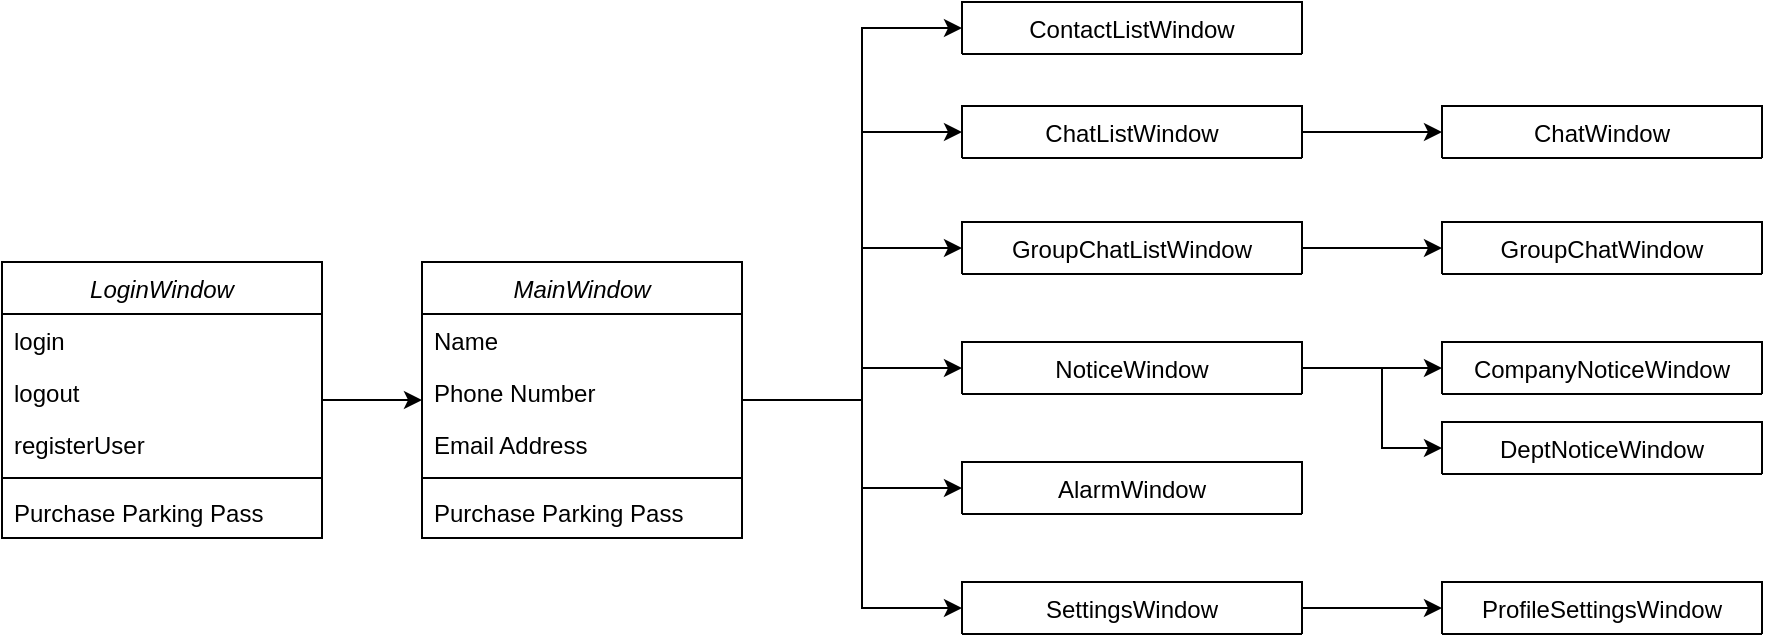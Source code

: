 <mxfile version="24.7.8">
  <diagram id="C5RBs43oDa-KdzZeNtuy" name="Page-1">
    <mxGraphModel dx="272" dy="1504" grid="1" gridSize="10" guides="1" tooltips="1" connect="1" arrows="1" fold="1" page="1" pageScale="1" pageWidth="827" pageHeight="1169" math="0" shadow="0">
      <root>
        <mxCell id="WIyWlLk6GJQsqaUBKTNV-0" />
        <mxCell id="WIyWlLk6GJQsqaUBKTNV-1" parent="WIyWlLk6GJQsqaUBKTNV-0" />
        <mxCell id="nnd8tP7Cd8b0hMXU6dq_-25" style="edgeStyle=orthogonalEdgeStyle;rounded=0;orthogonalLoop=1;jettySize=auto;html=1;" parent="WIyWlLk6GJQsqaUBKTNV-1" source="zkfFHV4jXpPFQw0GAbJ--0" target="zkfFHV4jXpPFQw0GAbJ--17" edge="1">
          <mxGeometry relative="1" as="geometry">
            <Array as="points">
              <mxPoint x="440" y="189" />
              <mxPoint x="440" y="55" />
            </Array>
          </mxGeometry>
        </mxCell>
        <mxCell id="nnd8tP7Cd8b0hMXU6dq_-55" style="edgeStyle=orthogonalEdgeStyle;rounded=0;orthogonalLoop=1;jettySize=auto;html=1;" parent="WIyWlLk6GJQsqaUBKTNV-1" source="zkfFHV4jXpPFQw0GAbJ--0" target="zkfFHV4jXpPFQw0GAbJ--6" edge="1">
          <mxGeometry relative="1" as="geometry">
            <Array as="points">
              <mxPoint x="440" y="189" />
              <mxPoint x="440" y="3" />
            </Array>
          </mxGeometry>
        </mxCell>
        <mxCell id="nnd8tP7Cd8b0hMXU6dq_-56" style="edgeStyle=orthogonalEdgeStyle;rounded=0;orthogonalLoop=1;jettySize=auto;html=1;" parent="WIyWlLk6GJQsqaUBKTNV-1" source="zkfFHV4jXpPFQw0GAbJ--0" target="nnd8tP7Cd8b0hMXU6dq_-37" edge="1">
          <mxGeometry relative="1" as="geometry">
            <Array as="points">
              <mxPoint x="440" y="189" />
              <mxPoint x="440" y="113" />
            </Array>
          </mxGeometry>
        </mxCell>
        <mxCell id="nnd8tP7Cd8b0hMXU6dq_-57" style="edgeStyle=orthogonalEdgeStyle;rounded=0;orthogonalLoop=1;jettySize=auto;html=1;" parent="WIyWlLk6GJQsqaUBKTNV-1" source="zkfFHV4jXpPFQw0GAbJ--0" target="nnd8tP7Cd8b0hMXU6dq_-27" edge="1">
          <mxGeometry relative="1" as="geometry">
            <Array as="points">
              <mxPoint x="440" y="189" />
              <mxPoint x="440" y="173" />
            </Array>
          </mxGeometry>
        </mxCell>
        <mxCell id="nnd8tP7Cd8b0hMXU6dq_-58" style="edgeStyle=orthogonalEdgeStyle;rounded=0;orthogonalLoop=1;jettySize=auto;html=1;" parent="WIyWlLk6GJQsqaUBKTNV-1" source="zkfFHV4jXpPFQw0GAbJ--0" target="nnd8tP7Cd8b0hMXU6dq_-46" edge="1">
          <mxGeometry relative="1" as="geometry">
            <Array as="points">
              <mxPoint x="440" y="189" />
              <mxPoint x="440" y="233" />
            </Array>
          </mxGeometry>
        </mxCell>
        <mxCell id="nnd8tP7Cd8b0hMXU6dq_-59" style="edgeStyle=orthogonalEdgeStyle;rounded=0;orthogonalLoop=1;jettySize=auto;html=1;" parent="WIyWlLk6GJQsqaUBKTNV-1" source="zkfFHV4jXpPFQw0GAbJ--0" target="zkfFHV4jXpPFQw0GAbJ--13" edge="1">
          <mxGeometry relative="1" as="geometry">
            <Array as="points">
              <mxPoint x="440" y="189" />
              <mxPoint x="440" y="293" />
            </Array>
          </mxGeometry>
        </mxCell>
        <mxCell id="zkfFHV4jXpPFQw0GAbJ--0" value="MainWindow" style="swimlane;fontStyle=2;align=center;verticalAlign=top;childLayout=stackLayout;horizontal=1;startSize=26;horizontalStack=0;resizeParent=1;resizeLast=0;collapsible=1;marginBottom=0;rounded=0;shadow=0;strokeWidth=1;" parent="WIyWlLk6GJQsqaUBKTNV-1" vertex="1">
          <mxGeometry x="220" y="120" width="160" height="138" as="geometry">
            <mxRectangle x="230" y="140" width="160" height="26" as="alternateBounds" />
          </mxGeometry>
        </mxCell>
        <mxCell id="zkfFHV4jXpPFQw0GAbJ--1" value="Name" style="text;align=left;verticalAlign=top;spacingLeft=4;spacingRight=4;overflow=hidden;rotatable=0;points=[[0,0.5],[1,0.5]];portConstraint=eastwest;" parent="zkfFHV4jXpPFQw0GAbJ--0" vertex="1">
          <mxGeometry y="26" width="160" height="26" as="geometry" />
        </mxCell>
        <mxCell id="zkfFHV4jXpPFQw0GAbJ--2" value="Phone Number" style="text;align=left;verticalAlign=top;spacingLeft=4;spacingRight=4;overflow=hidden;rotatable=0;points=[[0,0.5],[1,0.5]];portConstraint=eastwest;rounded=0;shadow=0;html=0;" parent="zkfFHV4jXpPFQw0GAbJ--0" vertex="1">
          <mxGeometry y="52" width="160" height="26" as="geometry" />
        </mxCell>
        <mxCell id="zkfFHV4jXpPFQw0GAbJ--3" value="Email Address" style="text;align=left;verticalAlign=top;spacingLeft=4;spacingRight=4;overflow=hidden;rotatable=0;points=[[0,0.5],[1,0.5]];portConstraint=eastwest;rounded=0;shadow=0;html=0;" parent="zkfFHV4jXpPFQw0GAbJ--0" vertex="1">
          <mxGeometry y="78" width="160" height="26" as="geometry" />
        </mxCell>
        <mxCell id="zkfFHV4jXpPFQw0GAbJ--4" value="" style="line;html=1;strokeWidth=1;align=left;verticalAlign=middle;spacingTop=-1;spacingLeft=3;spacingRight=3;rotatable=0;labelPosition=right;points=[];portConstraint=eastwest;" parent="zkfFHV4jXpPFQw0GAbJ--0" vertex="1">
          <mxGeometry y="104" width="160" height="8" as="geometry" />
        </mxCell>
        <mxCell id="zkfFHV4jXpPFQw0GAbJ--5" value="Purchase Parking Pass" style="text;align=left;verticalAlign=top;spacingLeft=4;spacingRight=4;overflow=hidden;rotatable=0;points=[[0,0.5],[1,0.5]];portConstraint=eastwest;" parent="zkfFHV4jXpPFQw0GAbJ--0" vertex="1">
          <mxGeometry y="112" width="160" height="26" as="geometry" />
        </mxCell>
        <mxCell id="zkfFHV4jXpPFQw0GAbJ--6" value="ContactListWindow" style="swimlane;fontStyle=0;align=center;verticalAlign=top;childLayout=stackLayout;horizontal=1;startSize=26;horizontalStack=0;resizeParent=1;resizeLast=0;collapsible=1;marginBottom=0;rounded=0;shadow=0;strokeWidth=1;" parent="WIyWlLk6GJQsqaUBKTNV-1" vertex="1" collapsed="1">
          <mxGeometry x="490" y="-10" width="170" height="26" as="geometry">
            <mxRectangle x="490" y="-130" width="160" height="138" as="alternateBounds" />
          </mxGeometry>
        </mxCell>
        <mxCell id="zkfFHV4jXpPFQw0GAbJ--7" value="Student Number" style="text;align=left;verticalAlign=top;spacingLeft=4;spacingRight=4;overflow=hidden;rotatable=0;points=[[0,0.5],[1,0.5]];portConstraint=eastwest;" parent="zkfFHV4jXpPFQw0GAbJ--6" vertex="1">
          <mxGeometry y="26" width="160" height="26" as="geometry" />
        </mxCell>
        <mxCell id="zkfFHV4jXpPFQw0GAbJ--8" value="Average Mark" style="text;align=left;verticalAlign=top;spacingLeft=4;spacingRight=4;overflow=hidden;rotatable=0;points=[[0,0.5],[1,0.5]];portConstraint=eastwest;rounded=0;shadow=0;html=0;" parent="zkfFHV4jXpPFQw0GAbJ--6" vertex="1">
          <mxGeometry y="52" width="160" height="26" as="geometry" />
        </mxCell>
        <mxCell id="zkfFHV4jXpPFQw0GAbJ--9" value="" style="line;html=1;strokeWidth=1;align=left;verticalAlign=middle;spacingTop=-1;spacingLeft=3;spacingRight=3;rotatable=0;labelPosition=right;points=[];portConstraint=eastwest;" parent="zkfFHV4jXpPFQw0GAbJ--6" vertex="1">
          <mxGeometry y="78" width="160" height="8" as="geometry" />
        </mxCell>
        <mxCell id="zkfFHV4jXpPFQw0GAbJ--10" value="Is Eligible To Enroll" style="text;align=left;verticalAlign=top;spacingLeft=4;spacingRight=4;overflow=hidden;rotatable=0;points=[[0,0.5],[1,0.5]];portConstraint=eastwest;fontStyle=4" parent="zkfFHV4jXpPFQw0GAbJ--6" vertex="1">
          <mxGeometry y="86" width="160" height="26" as="geometry" />
        </mxCell>
        <mxCell id="zkfFHV4jXpPFQw0GAbJ--11" value="Get Seminars Taken" style="text;align=left;verticalAlign=top;spacingLeft=4;spacingRight=4;overflow=hidden;rotatable=0;points=[[0,0.5],[1,0.5]];portConstraint=eastwest;" parent="zkfFHV4jXpPFQw0GAbJ--6" vertex="1">
          <mxGeometry y="112" width="160" height="26" as="geometry" />
        </mxCell>
        <mxCell id="nnd8tP7Cd8b0hMXU6dq_-80" style="edgeStyle=orthogonalEdgeStyle;rounded=0;orthogonalLoop=1;jettySize=auto;html=1;" parent="WIyWlLk6GJQsqaUBKTNV-1" source="zkfFHV4jXpPFQw0GAbJ--13" target="nnd8tP7Cd8b0hMXU6dq_-70" edge="1">
          <mxGeometry relative="1" as="geometry" />
        </mxCell>
        <mxCell id="zkfFHV4jXpPFQw0GAbJ--13" value="SettingsWindow" style="swimlane;fontStyle=0;align=center;verticalAlign=top;childLayout=stackLayout;horizontal=1;startSize=26;horizontalStack=0;resizeParent=1;resizeLast=0;collapsible=1;marginBottom=0;rounded=0;shadow=0;strokeWidth=1;" parent="WIyWlLk6GJQsqaUBKTNV-1" vertex="1" collapsed="1">
          <mxGeometry x="490" y="280" width="170" height="26" as="geometry">
            <mxRectangle x="490" y="94" width="160" height="112" as="alternateBounds" />
          </mxGeometry>
        </mxCell>
        <mxCell id="zkfFHV4jXpPFQw0GAbJ--14" value="Salary" style="text;align=left;verticalAlign=top;spacingLeft=4;spacingRight=4;overflow=hidden;rotatable=0;points=[[0,0.5],[1,0.5]];portConstraint=eastwest;" parent="zkfFHV4jXpPFQw0GAbJ--13" vertex="1">
          <mxGeometry y="26" width="160" height="26" as="geometry" />
        </mxCell>
        <mxCell id="nnd8tP7Cd8b0hMXU6dq_-14" value="Student Number" style="text;align=left;verticalAlign=top;spacingLeft=4;spacingRight=4;overflow=hidden;rotatable=0;points=[[0,0.5],[1,0.5]];portConstraint=eastwest;" parent="zkfFHV4jXpPFQw0GAbJ--13" vertex="1">
          <mxGeometry y="52" width="160" height="26" as="geometry" />
        </mxCell>
        <mxCell id="zkfFHV4jXpPFQw0GAbJ--15" value="" style="line;html=1;strokeWidth=1;align=left;verticalAlign=middle;spacingTop=-1;spacingLeft=3;spacingRight=3;rotatable=0;labelPosition=right;points=[];portConstraint=eastwest;" parent="zkfFHV4jXpPFQw0GAbJ--13" vertex="1">
          <mxGeometry y="78" width="160" height="8" as="geometry" />
        </mxCell>
        <mxCell id="nnd8tP7Cd8b0hMXU6dq_-15" value="Is Eligible To Enroll" style="text;align=left;verticalAlign=top;spacingLeft=4;spacingRight=4;overflow=hidden;rotatable=0;points=[[0,0.5],[1,0.5]];portConstraint=eastwest;fontStyle=4" parent="zkfFHV4jXpPFQw0GAbJ--13" vertex="1">
          <mxGeometry y="86" width="160" height="26" as="geometry" />
        </mxCell>
        <mxCell id="nnd8tP7Cd8b0hMXU6dq_-36" style="edgeStyle=orthogonalEdgeStyle;rounded=0;orthogonalLoop=1;jettySize=auto;html=1;" parent="WIyWlLk6GJQsqaUBKTNV-1" source="zkfFHV4jXpPFQw0GAbJ--17" target="nnd8tP7Cd8b0hMXU6dq_-0" edge="1">
          <mxGeometry relative="1" as="geometry" />
        </mxCell>
        <mxCell id="zkfFHV4jXpPFQw0GAbJ--17" value="ChatListWindow" style="swimlane;fontStyle=0;align=center;verticalAlign=top;childLayout=stackLayout;horizontal=1;startSize=26;horizontalStack=0;resizeParent=1;resizeLast=0;collapsible=1;marginBottom=0;rounded=0;shadow=0;strokeWidth=1;" parent="WIyWlLk6GJQsqaUBKTNV-1" vertex="1" collapsed="1">
          <mxGeometry x="490" y="42" width="170" height="26" as="geometry">
            <mxRectangle x="490" y="42" width="160" height="216" as="alternateBounds" />
          </mxGeometry>
        </mxCell>
        <mxCell id="zkfFHV4jXpPFQw0GAbJ--18" value="Street" style="text;align=left;verticalAlign=top;spacingLeft=4;spacingRight=4;overflow=hidden;rotatable=0;points=[[0,0.5],[1,0.5]];portConstraint=eastwest;" parent="zkfFHV4jXpPFQw0GAbJ--17" vertex="1">
          <mxGeometry y="26" width="160" height="26" as="geometry" />
        </mxCell>
        <mxCell id="zkfFHV4jXpPFQw0GAbJ--19" value="City" style="text;align=left;verticalAlign=top;spacingLeft=4;spacingRight=4;overflow=hidden;rotatable=0;points=[[0,0.5],[1,0.5]];portConstraint=eastwest;rounded=0;shadow=0;html=0;" parent="zkfFHV4jXpPFQw0GAbJ--17" vertex="1">
          <mxGeometry y="52" width="160" height="26" as="geometry" />
        </mxCell>
        <mxCell id="zkfFHV4jXpPFQw0GAbJ--20" value="State" style="text;align=left;verticalAlign=top;spacingLeft=4;spacingRight=4;overflow=hidden;rotatable=0;points=[[0,0.5],[1,0.5]];portConstraint=eastwest;rounded=0;shadow=0;html=0;" parent="zkfFHV4jXpPFQw0GAbJ--17" vertex="1">
          <mxGeometry y="78" width="160" height="26" as="geometry" />
        </mxCell>
        <mxCell id="zkfFHV4jXpPFQw0GAbJ--21" value="Postal Code" style="text;align=left;verticalAlign=top;spacingLeft=4;spacingRight=4;overflow=hidden;rotatable=0;points=[[0,0.5],[1,0.5]];portConstraint=eastwest;rounded=0;shadow=0;html=0;" parent="zkfFHV4jXpPFQw0GAbJ--17" vertex="1">
          <mxGeometry y="104" width="160" height="26" as="geometry" />
        </mxCell>
        <mxCell id="zkfFHV4jXpPFQw0GAbJ--22" value="Country" style="text;align=left;verticalAlign=top;spacingLeft=4;spacingRight=4;overflow=hidden;rotatable=0;points=[[0,0.5],[1,0.5]];portConstraint=eastwest;rounded=0;shadow=0;html=0;" parent="zkfFHV4jXpPFQw0GAbJ--17" vertex="1">
          <mxGeometry y="130" width="160" height="26" as="geometry" />
        </mxCell>
        <mxCell id="zkfFHV4jXpPFQw0GAbJ--23" value="" style="line;html=1;strokeWidth=1;align=left;verticalAlign=middle;spacingTop=-1;spacingLeft=3;spacingRight=3;rotatable=0;labelPosition=right;points=[];portConstraint=eastwest;" parent="zkfFHV4jXpPFQw0GAbJ--17" vertex="1">
          <mxGeometry y="156" width="160" height="8" as="geometry" />
        </mxCell>
        <mxCell id="zkfFHV4jXpPFQw0GAbJ--24" value="Validate" style="text;align=left;verticalAlign=top;spacingLeft=4;spacingRight=4;overflow=hidden;rotatable=0;points=[[0,0.5],[1,0.5]];portConstraint=eastwest;" parent="zkfFHV4jXpPFQw0GAbJ--17" vertex="1">
          <mxGeometry y="164" width="160" height="26" as="geometry" />
        </mxCell>
        <mxCell id="zkfFHV4jXpPFQw0GAbJ--25" value="Output As Label" style="text;align=left;verticalAlign=top;spacingLeft=4;spacingRight=4;overflow=hidden;rotatable=0;points=[[0,0.5],[1,0.5]];portConstraint=eastwest;" parent="zkfFHV4jXpPFQw0GAbJ--17" vertex="1">
          <mxGeometry y="190" width="160" height="26" as="geometry" />
        </mxCell>
        <mxCell id="nnd8tP7Cd8b0hMXU6dq_-0" value="ChatWindow" style="swimlane;fontStyle=0;align=center;verticalAlign=top;childLayout=stackLayout;horizontal=1;startSize=26;horizontalStack=0;resizeParent=1;resizeLast=0;collapsible=1;marginBottom=0;rounded=0;shadow=0;strokeWidth=1;" parent="WIyWlLk6GJQsqaUBKTNV-1" vertex="1" collapsed="1">
          <mxGeometry x="730" y="42" width="160" height="26" as="geometry">
            <mxRectangle x="760" y="120" width="160" height="216" as="alternateBounds" />
          </mxGeometry>
        </mxCell>
        <mxCell id="nnd8tP7Cd8b0hMXU6dq_-1" value="Street" style="text;align=left;verticalAlign=top;spacingLeft=4;spacingRight=4;overflow=hidden;rotatable=0;points=[[0,0.5],[1,0.5]];portConstraint=eastwest;" parent="nnd8tP7Cd8b0hMXU6dq_-0" vertex="1">
          <mxGeometry y="26" width="160" height="26" as="geometry" />
        </mxCell>
        <mxCell id="nnd8tP7Cd8b0hMXU6dq_-2" value="City" style="text;align=left;verticalAlign=top;spacingLeft=4;spacingRight=4;overflow=hidden;rotatable=0;points=[[0,0.5],[1,0.5]];portConstraint=eastwest;rounded=0;shadow=0;html=0;" parent="nnd8tP7Cd8b0hMXU6dq_-0" vertex="1">
          <mxGeometry y="52" width="160" height="26" as="geometry" />
        </mxCell>
        <mxCell id="nnd8tP7Cd8b0hMXU6dq_-3" value="State" style="text;align=left;verticalAlign=top;spacingLeft=4;spacingRight=4;overflow=hidden;rotatable=0;points=[[0,0.5],[1,0.5]];portConstraint=eastwest;rounded=0;shadow=0;html=0;" parent="nnd8tP7Cd8b0hMXU6dq_-0" vertex="1">
          <mxGeometry y="78" width="160" height="26" as="geometry" />
        </mxCell>
        <mxCell id="nnd8tP7Cd8b0hMXU6dq_-4" value="Postal Code" style="text;align=left;verticalAlign=top;spacingLeft=4;spacingRight=4;overflow=hidden;rotatable=0;points=[[0,0.5],[1,0.5]];portConstraint=eastwest;rounded=0;shadow=0;html=0;" parent="nnd8tP7Cd8b0hMXU6dq_-0" vertex="1">
          <mxGeometry y="104" width="160" height="26" as="geometry" />
        </mxCell>
        <mxCell id="nnd8tP7Cd8b0hMXU6dq_-5" value="Country" style="text;align=left;verticalAlign=top;spacingLeft=4;spacingRight=4;overflow=hidden;rotatable=0;points=[[0,0.5],[1,0.5]];portConstraint=eastwest;rounded=0;shadow=0;html=0;" parent="nnd8tP7Cd8b0hMXU6dq_-0" vertex="1">
          <mxGeometry y="130" width="160" height="26" as="geometry" />
        </mxCell>
        <mxCell id="nnd8tP7Cd8b0hMXU6dq_-6" value="" style="line;html=1;strokeWidth=1;align=left;verticalAlign=middle;spacingTop=-1;spacingLeft=3;spacingRight=3;rotatable=0;labelPosition=right;points=[];portConstraint=eastwest;" parent="nnd8tP7Cd8b0hMXU6dq_-0" vertex="1">
          <mxGeometry y="156" width="160" height="8" as="geometry" />
        </mxCell>
        <mxCell id="nnd8tP7Cd8b0hMXU6dq_-7" value="Validate" style="text;align=left;verticalAlign=top;spacingLeft=4;spacingRight=4;overflow=hidden;rotatable=0;points=[[0,0.5],[1,0.5]];portConstraint=eastwest;" parent="nnd8tP7Cd8b0hMXU6dq_-0" vertex="1">
          <mxGeometry y="164" width="160" height="26" as="geometry" />
        </mxCell>
        <mxCell id="nnd8tP7Cd8b0hMXU6dq_-8" value="Output As Label" style="text;align=left;verticalAlign=top;spacingLeft=4;spacingRight=4;overflow=hidden;rotatable=0;points=[[0,0.5],[1,0.5]];portConstraint=eastwest;" parent="nnd8tP7Cd8b0hMXU6dq_-0" vertex="1">
          <mxGeometry y="190" width="160" height="26" as="geometry" />
        </mxCell>
        <mxCell id="nnd8tP7Cd8b0hMXU6dq_-23" style="edgeStyle=orthogonalEdgeStyle;rounded=0;orthogonalLoop=1;jettySize=auto;html=1;" parent="WIyWlLk6GJQsqaUBKTNV-1" source="nnd8tP7Cd8b0hMXU6dq_-17" target="zkfFHV4jXpPFQw0GAbJ--0" edge="1">
          <mxGeometry relative="1" as="geometry" />
        </mxCell>
        <mxCell id="nnd8tP7Cd8b0hMXU6dq_-17" value="LoginWindow" style="swimlane;fontStyle=2;align=center;verticalAlign=top;childLayout=stackLayout;horizontal=1;startSize=26;horizontalStack=0;resizeParent=1;resizeLast=0;collapsible=1;marginBottom=0;rounded=0;shadow=0;strokeWidth=1;" parent="WIyWlLk6GJQsqaUBKTNV-1" vertex="1">
          <mxGeometry x="10" y="120" width="160" height="138" as="geometry">
            <mxRectangle x="230" y="140" width="160" height="26" as="alternateBounds" />
          </mxGeometry>
        </mxCell>
        <mxCell id="nnd8tP7Cd8b0hMXU6dq_-18" value="login" style="text;align=left;verticalAlign=top;spacingLeft=4;spacingRight=4;overflow=hidden;rotatable=0;points=[[0,0.5],[1,0.5]];portConstraint=eastwest;" parent="nnd8tP7Cd8b0hMXU6dq_-17" vertex="1">
          <mxGeometry y="26" width="160" height="26" as="geometry" />
        </mxCell>
        <mxCell id="nnd8tP7Cd8b0hMXU6dq_-19" value="logout&#xa;" style="text;align=left;verticalAlign=top;spacingLeft=4;spacingRight=4;overflow=hidden;rotatable=0;points=[[0,0.5],[1,0.5]];portConstraint=eastwest;rounded=0;shadow=0;html=0;" parent="nnd8tP7Cd8b0hMXU6dq_-17" vertex="1">
          <mxGeometry y="52" width="160" height="26" as="geometry" />
        </mxCell>
        <mxCell id="XOakFBZA1Zr_iurJxbct-6" value="registerUser" style="text;align=left;verticalAlign=top;spacingLeft=4;spacingRight=4;overflow=hidden;rotatable=0;points=[[0,0.5],[1,0.5]];portConstraint=eastwest;rounded=0;shadow=0;html=0;" vertex="1" parent="nnd8tP7Cd8b0hMXU6dq_-17">
          <mxGeometry y="78" width="160" height="26" as="geometry" />
        </mxCell>
        <mxCell id="nnd8tP7Cd8b0hMXU6dq_-21" value="" style="line;html=1;strokeWidth=1;align=left;verticalAlign=middle;spacingTop=-1;spacingLeft=3;spacingRight=3;rotatable=0;labelPosition=right;points=[];portConstraint=eastwest;" parent="nnd8tP7Cd8b0hMXU6dq_-17" vertex="1">
          <mxGeometry y="104" width="160" height="8" as="geometry" />
        </mxCell>
        <mxCell id="nnd8tP7Cd8b0hMXU6dq_-22" value="Purchase Parking Pass" style="text;align=left;verticalAlign=top;spacingLeft=4;spacingRight=4;overflow=hidden;rotatable=0;points=[[0,0.5],[1,0.5]];portConstraint=eastwest;" parent="nnd8tP7Cd8b0hMXU6dq_-17" vertex="1">
          <mxGeometry y="112" width="160" height="26" as="geometry" />
        </mxCell>
        <mxCell id="nnd8tP7Cd8b0hMXU6dq_-99" style="edgeStyle=orthogonalEdgeStyle;rounded=0;orthogonalLoop=1;jettySize=auto;html=1;" parent="WIyWlLk6GJQsqaUBKTNV-1" source="nnd8tP7Cd8b0hMXU6dq_-27" target="nnd8tP7Cd8b0hMXU6dq_-81" edge="1">
          <mxGeometry relative="1" as="geometry" />
        </mxCell>
        <mxCell id="nnd8tP7Cd8b0hMXU6dq_-100" style="edgeStyle=orthogonalEdgeStyle;rounded=0;orthogonalLoop=1;jettySize=auto;html=1;" parent="WIyWlLk6GJQsqaUBKTNV-1" source="nnd8tP7Cd8b0hMXU6dq_-27" target="nnd8tP7Cd8b0hMXU6dq_-90" edge="1">
          <mxGeometry relative="1" as="geometry">
            <Array as="points">
              <mxPoint x="700" y="173" />
              <mxPoint x="700" y="213" />
            </Array>
          </mxGeometry>
        </mxCell>
        <mxCell id="nnd8tP7Cd8b0hMXU6dq_-27" value="NoticeWindow" style="swimlane;fontStyle=0;align=center;verticalAlign=top;childLayout=stackLayout;horizontal=1;startSize=26;horizontalStack=0;resizeParent=1;resizeLast=0;collapsible=1;marginBottom=0;rounded=0;shadow=0;strokeWidth=1;" parent="WIyWlLk6GJQsqaUBKTNV-1" vertex="1" collapsed="1">
          <mxGeometry x="490" y="160" width="170" height="26" as="geometry">
            <mxRectangle x="490" y="42" width="160" height="216" as="alternateBounds" />
          </mxGeometry>
        </mxCell>
        <mxCell id="nnd8tP7Cd8b0hMXU6dq_-28" value="Street" style="text;align=left;verticalAlign=top;spacingLeft=4;spacingRight=4;overflow=hidden;rotatable=0;points=[[0,0.5],[1,0.5]];portConstraint=eastwest;" parent="nnd8tP7Cd8b0hMXU6dq_-27" vertex="1">
          <mxGeometry y="26" width="160" height="26" as="geometry" />
        </mxCell>
        <mxCell id="nnd8tP7Cd8b0hMXU6dq_-29" value="City" style="text;align=left;verticalAlign=top;spacingLeft=4;spacingRight=4;overflow=hidden;rotatable=0;points=[[0,0.5],[1,0.5]];portConstraint=eastwest;rounded=0;shadow=0;html=0;" parent="nnd8tP7Cd8b0hMXU6dq_-27" vertex="1">
          <mxGeometry y="52" width="160" height="26" as="geometry" />
        </mxCell>
        <mxCell id="nnd8tP7Cd8b0hMXU6dq_-30" value="State" style="text;align=left;verticalAlign=top;spacingLeft=4;spacingRight=4;overflow=hidden;rotatable=0;points=[[0,0.5],[1,0.5]];portConstraint=eastwest;rounded=0;shadow=0;html=0;" parent="nnd8tP7Cd8b0hMXU6dq_-27" vertex="1">
          <mxGeometry y="78" width="160" height="26" as="geometry" />
        </mxCell>
        <mxCell id="nnd8tP7Cd8b0hMXU6dq_-31" value="Postal Code" style="text;align=left;verticalAlign=top;spacingLeft=4;spacingRight=4;overflow=hidden;rotatable=0;points=[[0,0.5],[1,0.5]];portConstraint=eastwest;rounded=0;shadow=0;html=0;" parent="nnd8tP7Cd8b0hMXU6dq_-27" vertex="1">
          <mxGeometry y="104" width="160" height="26" as="geometry" />
        </mxCell>
        <mxCell id="nnd8tP7Cd8b0hMXU6dq_-32" value="Country" style="text;align=left;verticalAlign=top;spacingLeft=4;spacingRight=4;overflow=hidden;rotatable=0;points=[[0,0.5],[1,0.5]];portConstraint=eastwest;rounded=0;shadow=0;html=0;" parent="nnd8tP7Cd8b0hMXU6dq_-27" vertex="1">
          <mxGeometry y="130" width="160" height="26" as="geometry" />
        </mxCell>
        <mxCell id="nnd8tP7Cd8b0hMXU6dq_-33" value="" style="line;html=1;strokeWidth=1;align=left;verticalAlign=middle;spacingTop=-1;spacingLeft=3;spacingRight=3;rotatable=0;labelPosition=right;points=[];portConstraint=eastwest;" parent="nnd8tP7Cd8b0hMXU6dq_-27" vertex="1">
          <mxGeometry y="156" width="160" height="8" as="geometry" />
        </mxCell>
        <mxCell id="nnd8tP7Cd8b0hMXU6dq_-34" value="Validate" style="text;align=left;verticalAlign=top;spacingLeft=4;spacingRight=4;overflow=hidden;rotatable=0;points=[[0,0.5],[1,0.5]];portConstraint=eastwest;" parent="nnd8tP7Cd8b0hMXU6dq_-27" vertex="1">
          <mxGeometry y="164" width="160" height="26" as="geometry" />
        </mxCell>
        <mxCell id="nnd8tP7Cd8b0hMXU6dq_-35" value="Output As Label" style="text;align=left;verticalAlign=top;spacingLeft=4;spacingRight=4;overflow=hidden;rotatable=0;points=[[0,0.5],[1,0.5]];portConstraint=eastwest;" parent="nnd8tP7Cd8b0hMXU6dq_-27" vertex="1">
          <mxGeometry y="190" width="160" height="26" as="geometry" />
        </mxCell>
        <mxCell id="nnd8tP7Cd8b0hMXU6dq_-69" style="edgeStyle=orthogonalEdgeStyle;rounded=0;orthogonalLoop=1;jettySize=auto;html=1;" parent="WIyWlLk6GJQsqaUBKTNV-1" source="nnd8tP7Cd8b0hMXU6dq_-37" target="nnd8tP7Cd8b0hMXU6dq_-60" edge="1">
          <mxGeometry relative="1" as="geometry" />
        </mxCell>
        <mxCell id="nnd8tP7Cd8b0hMXU6dq_-37" value="GroupChatListWindow" style="swimlane;fontStyle=0;align=center;verticalAlign=top;childLayout=stackLayout;horizontal=1;startSize=26;horizontalStack=0;resizeParent=1;resizeLast=0;collapsible=1;marginBottom=0;rounded=0;shadow=0;strokeWidth=1;" parent="WIyWlLk6GJQsqaUBKTNV-1" vertex="1" collapsed="1">
          <mxGeometry x="490" y="100" width="170" height="26" as="geometry">
            <mxRectangle x="490" y="42" width="160" height="216" as="alternateBounds" />
          </mxGeometry>
        </mxCell>
        <mxCell id="nnd8tP7Cd8b0hMXU6dq_-38" value="Street" style="text;align=left;verticalAlign=top;spacingLeft=4;spacingRight=4;overflow=hidden;rotatable=0;points=[[0,0.5],[1,0.5]];portConstraint=eastwest;" parent="nnd8tP7Cd8b0hMXU6dq_-37" vertex="1">
          <mxGeometry y="26" width="160" height="26" as="geometry" />
        </mxCell>
        <mxCell id="nnd8tP7Cd8b0hMXU6dq_-39" value="City" style="text;align=left;verticalAlign=top;spacingLeft=4;spacingRight=4;overflow=hidden;rotatable=0;points=[[0,0.5],[1,0.5]];portConstraint=eastwest;rounded=0;shadow=0;html=0;" parent="nnd8tP7Cd8b0hMXU6dq_-37" vertex="1">
          <mxGeometry y="52" width="160" height="26" as="geometry" />
        </mxCell>
        <mxCell id="nnd8tP7Cd8b0hMXU6dq_-40" value="State" style="text;align=left;verticalAlign=top;spacingLeft=4;spacingRight=4;overflow=hidden;rotatable=0;points=[[0,0.5],[1,0.5]];portConstraint=eastwest;rounded=0;shadow=0;html=0;" parent="nnd8tP7Cd8b0hMXU6dq_-37" vertex="1">
          <mxGeometry y="78" width="160" height="26" as="geometry" />
        </mxCell>
        <mxCell id="nnd8tP7Cd8b0hMXU6dq_-41" value="Postal Code" style="text;align=left;verticalAlign=top;spacingLeft=4;spacingRight=4;overflow=hidden;rotatable=0;points=[[0,0.5],[1,0.5]];portConstraint=eastwest;rounded=0;shadow=0;html=0;" parent="nnd8tP7Cd8b0hMXU6dq_-37" vertex="1">
          <mxGeometry y="104" width="160" height="26" as="geometry" />
        </mxCell>
        <mxCell id="nnd8tP7Cd8b0hMXU6dq_-42" value="Country" style="text;align=left;verticalAlign=top;spacingLeft=4;spacingRight=4;overflow=hidden;rotatable=0;points=[[0,0.5],[1,0.5]];portConstraint=eastwest;rounded=0;shadow=0;html=0;" parent="nnd8tP7Cd8b0hMXU6dq_-37" vertex="1">
          <mxGeometry y="130" width="160" height="26" as="geometry" />
        </mxCell>
        <mxCell id="nnd8tP7Cd8b0hMXU6dq_-43" value="" style="line;html=1;strokeWidth=1;align=left;verticalAlign=middle;spacingTop=-1;spacingLeft=3;spacingRight=3;rotatable=0;labelPosition=right;points=[];portConstraint=eastwest;" parent="nnd8tP7Cd8b0hMXU6dq_-37" vertex="1">
          <mxGeometry y="156" width="160" height="8" as="geometry" />
        </mxCell>
        <mxCell id="nnd8tP7Cd8b0hMXU6dq_-44" value="Validate" style="text;align=left;verticalAlign=top;spacingLeft=4;spacingRight=4;overflow=hidden;rotatable=0;points=[[0,0.5],[1,0.5]];portConstraint=eastwest;" parent="nnd8tP7Cd8b0hMXU6dq_-37" vertex="1">
          <mxGeometry y="164" width="160" height="26" as="geometry" />
        </mxCell>
        <mxCell id="nnd8tP7Cd8b0hMXU6dq_-45" value="Output As Label" style="text;align=left;verticalAlign=top;spacingLeft=4;spacingRight=4;overflow=hidden;rotatable=0;points=[[0,0.5],[1,0.5]];portConstraint=eastwest;" parent="nnd8tP7Cd8b0hMXU6dq_-37" vertex="1">
          <mxGeometry y="190" width="160" height="26" as="geometry" />
        </mxCell>
        <mxCell id="nnd8tP7Cd8b0hMXU6dq_-46" value="AlarmWindow" style="swimlane;fontStyle=0;align=center;verticalAlign=top;childLayout=stackLayout;horizontal=1;startSize=26;horizontalStack=0;resizeParent=1;resizeLast=0;collapsible=1;marginBottom=0;rounded=0;shadow=0;strokeWidth=1;" parent="WIyWlLk6GJQsqaUBKTNV-1" vertex="1" collapsed="1">
          <mxGeometry x="490" y="220" width="170" height="26" as="geometry">
            <mxRectangle x="490" y="42" width="160" height="216" as="alternateBounds" />
          </mxGeometry>
        </mxCell>
        <mxCell id="nnd8tP7Cd8b0hMXU6dq_-47" value="Street" style="text;align=left;verticalAlign=top;spacingLeft=4;spacingRight=4;overflow=hidden;rotatable=0;points=[[0,0.5],[1,0.5]];portConstraint=eastwest;" parent="nnd8tP7Cd8b0hMXU6dq_-46" vertex="1">
          <mxGeometry y="26" width="160" height="26" as="geometry" />
        </mxCell>
        <mxCell id="nnd8tP7Cd8b0hMXU6dq_-48" value="City" style="text;align=left;verticalAlign=top;spacingLeft=4;spacingRight=4;overflow=hidden;rotatable=0;points=[[0,0.5],[1,0.5]];portConstraint=eastwest;rounded=0;shadow=0;html=0;" parent="nnd8tP7Cd8b0hMXU6dq_-46" vertex="1">
          <mxGeometry y="52" width="160" height="26" as="geometry" />
        </mxCell>
        <mxCell id="nnd8tP7Cd8b0hMXU6dq_-49" value="State" style="text;align=left;verticalAlign=top;spacingLeft=4;spacingRight=4;overflow=hidden;rotatable=0;points=[[0,0.5],[1,0.5]];portConstraint=eastwest;rounded=0;shadow=0;html=0;" parent="nnd8tP7Cd8b0hMXU6dq_-46" vertex="1">
          <mxGeometry y="78" width="160" height="26" as="geometry" />
        </mxCell>
        <mxCell id="nnd8tP7Cd8b0hMXU6dq_-50" value="Postal Code" style="text;align=left;verticalAlign=top;spacingLeft=4;spacingRight=4;overflow=hidden;rotatable=0;points=[[0,0.5],[1,0.5]];portConstraint=eastwest;rounded=0;shadow=0;html=0;" parent="nnd8tP7Cd8b0hMXU6dq_-46" vertex="1">
          <mxGeometry y="104" width="160" height="26" as="geometry" />
        </mxCell>
        <mxCell id="nnd8tP7Cd8b0hMXU6dq_-51" value="Country" style="text;align=left;verticalAlign=top;spacingLeft=4;spacingRight=4;overflow=hidden;rotatable=0;points=[[0,0.5],[1,0.5]];portConstraint=eastwest;rounded=0;shadow=0;html=0;" parent="nnd8tP7Cd8b0hMXU6dq_-46" vertex="1">
          <mxGeometry y="130" width="160" height="26" as="geometry" />
        </mxCell>
        <mxCell id="nnd8tP7Cd8b0hMXU6dq_-52" value="" style="line;html=1;strokeWidth=1;align=left;verticalAlign=middle;spacingTop=-1;spacingLeft=3;spacingRight=3;rotatable=0;labelPosition=right;points=[];portConstraint=eastwest;" parent="nnd8tP7Cd8b0hMXU6dq_-46" vertex="1">
          <mxGeometry y="156" width="160" height="8" as="geometry" />
        </mxCell>
        <mxCell id="nnd8tP7Cd8b0hMXU6dq_-53" value="Validate" style="text;align=left;verticalAlign=top;spacingLeft=4;spacingRight=4;overflow=hidden;rotatable=0;points=[[0,0.5],[1,0.5]];portConstraint=eastwest;" parent="nnd8tP7Cd8b0hMXU6dq_-46" vertex="1">
          <mxGeometry y="164" width="160" height="26" as="geometry" />
        </mxCell>
        <mxCell id="nnd8tP7Cd8b0hMXU6dq_-54" value="Output As Label" style="text;align=left;verticalAlign=top;spacingLeft=4;spacingRight=4;overflow=hidden;rotatable=0;points=[[0,0.5],[1,0.5]];portConstraint=eastwest;" parent="nnd8tP7Cd8b0hMXU6dq_-46" vertex="1">
          <mxGeometry y="190" width="160" height="26" as="geometry" />
        </mxCell>
        <mxCell id="nnd8tP7Cd8b0hMXU6dq_-60" value="GroupChatWindow" style="swimlane;fontStyle=0;align=center;verticalAlign=top;childLayout=stackLayout;horizontal=1;startSize=26;horizontalStack=0;resizeParent=1;resizeLast=0;collapsible=1;marginBottom=0;rounded=0;shadow=0;strokeWidth=1;" parent="WIyWlLk6GJQsqaUBKTNV-1" vertex="1" collapsed="1">
          <mxGeometry x="730" y="100" width="160" height="26" as="geometry">
            <mxRectangle x="760" y="120" width="160" height="216" as="alternateBounds" />
          </mxGeometry>
        </mxCell>
        <mxCell id="nnd8tP7Cd8b0hMXU6dq_-61" value="Street" style="text;align=left;verticalAlign=top;spacingLeft=4;spacingRight=4;overflow=hidden;rotatable=0;points=[[0,0.5],[1,0.5]];portConstraint=eastwest;" parent="nnd8tP7Cd8b0hMXU6dq_-60" vertex="1">
          <mxGeometry y="26" width="160" height="26" as="geometry" />
        </mxCell>
        <mxCell id="nnd8tP7Cd8b0hMXU6dq_-62" value="City" style="text;align=left;verticalAlign=top;spacingLeft=4;spacingRight=4;overflow=hidden;rotatable=0;points=[[0,0.5],[1,0.5]];portConstraint=eastwest;rounded=0;shadow=0;html=0;" parent="nnd8tP7Cd8b0hMXU6dq_-60" vertex="1">
          <mxGeometry y="52" width="160" height="26" as="geometry" />
        </mxCell>
        <mxCell id="nnd8tP7Cd8b0hMXU6dq_-63" value="State" style="text;align=left;verticalAlign=top;spacingLeft=4;spacingRight=4;overflow=hidden;rotatable=0;points=[[0,0.5],[1,0.5]];portConstraint=eastwest;rounded=0;shadow=0;html=0;" parent="nnd8tP7Cd8b0hMXU6dq_-60" vertex="1">
          <mxGeometry y="78" width="160" height="26" as="geometry" />
        </mxCell>
        <mxCell id="nnd8tP7Cd8b0hMXU6dq_-64" value="Postal Code" style="text;align=left;verticalAlign=top;spacingLeft=4;spacingRight=4;overflow=hidden;rotatable=0;points=[[0,0.5],[1,0.5]];portConstraint=eastwest;rounded=0;shadow=0;html=0;" parent="nnd8tP7Cd8b0hMXU6dq_-60" vertex="1">
          <mxGeometry y="104" width="160" height="26" as="geometry" />
        </mxCell>
        <mxCell id="nnd8tP7Cd8b0hMXU6dq_-65" value="Country" style="text;align=left;verticalAlign=top;spacingLeft=4;spacingRight=4;overflow=hidden;rotatable=0;points=[[0,0.5],[1,0.5]];portConstraint=eastwest;rounded=0;shadow=0;html=0;" parent="nnd8tP7Cd8b0hMXU6dq_-60" vertex="1">
          <mxGeometry y="130" width="160" height="26" as="geometry" />
        </mxCell>
        <mxCell id="nnd8tP7Cd8b0hMXU6dq_-66" value="" style="line;html=1;strokeWidth=1;align=left;verticalAlign=middle;spacingTop=-1;spacingLeft=3;spacingRight=3;rotatable=0;labelPosition=right;points=[];portConstraint=eastwest;" parent="nnd8tP7Cd8b0hMXU6dq_-60" vertex="1">
          <mxGeometry y="156" width="160" height="8" as="geometry" />
        </mxCell>
        <mxCell id="nnd8tP7Cd8b0hMXU6dq_-67" value="Validate" style="text;align=left;verticalAlign=top;spacingLeft=4;spacingRight=4;overflow=hidden;rotatable=0;points=[[0,0.5],[1,0.5]];portConstraint=eastwest;" parent="nnd8tP7Cd8b0hMXU6dq_-60" vertex="1">
          <mxGeometry y="164" width="160" height="26" as="geometry" />
        </mxCell>
        <mxCell id="nnd8tP7Cd8b0hMXU6dq_-68" value="Output As Label" style="text;align=left;verticalAlign=top;spacingLeft=4;spacingRight=4;overflow=hidden;rotatable=0;points=[[0,0.5],[1,0.5]];portConstraint=eastwest;" parent="nnd8tP7Cd8b0hMXU6dq_-60" vertex="1">
          <mxGeometry y="190" width="160" height="26" as="geometry" />
        </mxCell>
        <mxCell id="nnd8tP7Cd8b0hMXU6dq_-70" value="ProfileSettingsWindow&#xa;" style="swimlane;fontStyle=0;align=center;verticalAlign=top;childLayout=stackLayout;horizontal=1;startSize=26;horizontalStack=0;resizeParent=1;resizeLast=0;collapsible=1;marginBottom=0;rounded=0;shadow=0;strokeWidth=1;" parent="WIyWlLk6GJQsqaUBKTNV-1" vertex="1" collapsed="1">
          <mxGeometry x="730" y="280" width="160" height="26" as="geometry">
            <mxRectangle x="760" y="120" width="160" height="216" as="alternateBounds" />
          </mxGeometry>
        </mxCell>
        <mxCell id="nnd8tP7Cd8b0hMXU6dq_-71" value="Street" style="text;align=left;verticalAlign=top;spacingLeft=4;spacingRight=4;overflow=hidden;rotatable=0;points=[[0,0.5],[1,0.5]];portConstraint=eastwest;" parent="nnd8tP7Cd8b0hMXU6dq_-70" vertex="1">
          <mxGeometry y="26" width="160" height="26" as="geometry" />
        </mxCell>
        <mxCell id="nnd8tP7Cd8b0hMXU6dq_-72" value="City" style="text;align=left;verticalAlign=top;spacingLeft=4;spacingRight=4;overflow=hidden;rotatable=0;points=[[0,0.5],[1,0.5]];portConstraint=eastwest;rounded=0;shadow=0;html=0;" parent="nnd8tP7Cd8b0hMXU6dq_-70" vertex="1">
          <mxGeometry y="52" width="160" height="26" as="geometry" />
        </mxCell>
        <mxCell id="nnd8tP7Cd8b0hMXU6dq_-73" value="State" style="text;align=left;verticalAlign=top;spacingLeft=4;spacingRight=4;overflow=hidden;rotatable=0;points=[[0,0.5],[1,0.5]];portConstraint=eastwest;rounded=0;shadow=0;html=0;" parent="nnd8tP7Cd8b0hMXU6dq_-70" vertex="1">
          <mxGeometry y="78" width="160" height="26" as="geometry" />
        </mxCell>
        <mxCell id="nnd8tP7Cd8b0hMXU6dq_-74" value="Postal Code" style="text;align=left;verticalAlign=top;spacingLeft=4;spacingRight=4;overflow=hidden;rotatable=0;points=[[0,0.5],[1,0.5]];portConstraint=eastwest;rounded=0;shadow=0;html=0;" parent="nnd8tP7Cd8b0hMXU6dq_-70" vertex="1">
          <mxGeometry y="104" width="160" height="26" as="geometry" />
        </mxCell>
        <mxCell id="nnd8tP7Cd8b0hMXU6dq_-75" value="Country" style="text;align=left;verticalAlign=top;spacingLeft=4;spacingRight=4;overflow=hidden;rotatable=0;points=[[0,0.5],[1,0.5]];portConstraint=eastwest;rounded=0;shadow=0;html=0;" parent="nnd8tP7Cd8b0hMXU6dq_-70" vertex="1">
          <mxGeometry y="130" width="160" height="26" as="geometry" />
        </mxCell>
        <mxCell id="nnd8tP7Cd8b0hMXU6dq_-76" value="" style="line;html=1;strokeWidth=1;align=left;verticalAlign=middle;spacingTop=-1;spacingLeft=3;spacingRight=3;rotatable=0;labelPosition=right;points=[];portConstraint=eastwest;" parent="nnd8tP7Cd8b0hMXU6dq_-70" vertex="1">
          <mxGeometry y="156" width="160" height="8" as="geometry" />
        </mxCell>
        <mxCell id="nnd8tP7Cd8b0hMXU6dq_-77" value="Validate" style="text;align=left;verticalAlign=top;spacingLeft=4;spacingRight=4;overflow=hidden;rotatable=0;points=[[0,0.5],[1,0.5]];portConstraint=eastwest;" parent="nnd8tP7Cd8b0hMXU6dq_-70" vertex="1">
          <mxGeometry y="164" width="160" height="26" as="geometry" />
        </mxCell>
        <mxCell id="nnd8tP7Cd8b0hMXU6dq_-78" value="Output As Label" style="text;align=left;verticalAlign=top;spacingLeft=4;spacingRight=4;overflow=hidden;rotatable=0;points=[[0,0.5],[1,0.5]];portConstraint=eastwest;" parent="nnd8tP7Cd8b0hMXU6dq_-70" vertex="1">
          <mxGeometry y="190" width="160" height="26" as="geometry" />
        </mxCell>
        <mxCell id="nnd8tP7Cd8b0hMXU6dq_-81" value="CompanyNoticeWindow" style="swimlane;fontStyle=0;align=center;verticalAlign=top;childLayout=stackLayout;horizontal=1;startSize=26;horizontalStack=0;resizeParent=1;resizeLast=0;collapsible=1;marginBottom=0;rounded=0;shadow=0;strokeWidth=1;" parent="WIyWlLk6GJQsqaUBKTNV-1" vertex="1" collapsed="1">
          <mxGeometry x="730" y="160" width="160" height="26" as="geometry">
            <mxRectangle x="760" y="120" width="160" height="216" as="alternateBounds" />
          </mxGeometry>
        </mxCell>
        <mxCell id="nnd8tP7Cd8b0hMXU6dq_-82" value="Street" style="text;align=left;verticalAlign=top;spacingLeft=4;spacingRight=4;overflow=hidden;rotatable=0;points=[[0,0.5],[1,0.5]];portConstraint=eastwest;" parent="nnd8tP7Cd8b0hMXU6dq_-81" vertex="1">
          <mxGeometry y="26" width="160" height="26" as="geometry" />
        </mxCell>
        <mxCell id="nnd8tP7Cd8b0hMXU6dq_-83" value="City" style="text;align=left;verticalAlign=top;spacingLeft=4;spacingRight=4;overflow=hidden;rotatable=0;points=[[0,0.5],[1,0.5]];portConstraint=eastwest;rounded=0;shadow=0;html=0;" parent="nnd8tP7Cd8b0hMXU6dq_-81" vertex="1">
          <mxGeometry y="52" width="160" height="26" as="geometry" />
        </mxCell>
        <mxCell id="nnd8tP7Cd8b0hMXU6dq_-84" value="State" style="text;align=left;verticalAlign=top;spacingLeft=4;spacingRight=4;overflow=hidden;rotatable=0;points=[[0,0.5],[1,0.5]];portConstraint=eastwest;rounded=0;shadow=0;html=0;" parent="nnd8tP7Cd8b0hMXU6dq_-81" vertex="1">
          <mxGeometry y="78" width="160" height="26" as="geometry" />
        </mxCell>
        <mxCell id="nnd8tP7Cd8b0hMXU6dq_-85" value="Postal Code" style="text;align=left;verticalAlign=top;spacingLeft=4;spacingRight=4;overflow=hidden;rotatable=0;points=[[0,0.5],[1,0.5]];portConstraint=eastwest;rounded=0;shadow=0;html=0;" parent="nnd8tP7Cd8b0hMXU6dq_-81" vertex="1">
          <mxGeometry y="104" width="160" height="26" as="geometry" />
        </mxCell>
        <mxCell id="nnd8tP7Cd8b0hMXU6dq_-86" value="Country" style="text;align=left;verticalAlign=top;spacingLeft=4;spacingRight=4;overflow=hidden;rotatable=0;points=[[0,0.5],[1,0.5]];portConstraint=eastwest;rounded=0;shadow=0;html=0;" parent="nnd8tP7Cd8b0hMXU6dq_-81" vertex="1">
          <mxGeometry y="130" width="160" height="26" as="geometry" />
        </mxCell>
        <mxCell id="nnd8tP7Cd8b0hMXU6dq_-87" value="" style="line;html=1;strokeWidth=1;align=left;verticalAlign=middle;spacingTop=-1;spacingLeft=3;spacingRight=3;rotatable=0;labelPosition=right;points=[];portConstraint=eastwest;" parent="nnd8tP7Cd8b0hMXU6dq_-81" vertex="1">
          <mxGeometry y="156" width="160" height="8" as="geometry" />
        </mxCell>
        <mxCell id="nnd8tP7Cd8b0hMXU6dq_-88" value="Validate" style="text;align=left;verticalAlign=top;spacingLeft=4;spacingRight=4;overflow=hidden;rotatable=0;points=[[0,0.5],[1,0.5]];portConstraint=eastwest;" parent="nnd8tP7Cd8b0hMXU6dq_-81" vertex="1">
          <mxGeometry y="164" width="160" height="26" as="geometry" />
        </mxCell>
        <mxCell id="nnd8tP7Cd8b0hMXU6dq_-89" value="Output As Label" style="text;align=left;verticalAlign=top;spacingLeft=4;spacingRight=4;overflow=hidden;rotatable=0;points=[[0,0.5],[1,0.5]];portConstraint=eastwest;" parent="nnd8tP7Cd8b0hMXU6dq_-81" vertex="1">
          <mxGeometry y="190" width="160" height="26" as="geometry" />
        </mxCell>
        <mxCell id="nnd8tP7Cd8b0hMXU6dq_-90" value="DeptNoticeWindow" style="swimlane;fontStyle=0;align=center;verticalAlign=top;childLayout=stackLayout;horizontal=1;startSize=26;horizontalStack=0;resizeParent=1;resizeLast=0;collapsible=1;marginBottom=0;rounded=0;shadow=0;strokeWidth=1;" parent="WIyWlLk6GJQsqaUBKTNV-1" vertex="1" collapsed="1">
          <mxGeometry x="730" y="200" width="160" height="26" as="geometry">
            <mxRectangle x="760" y="120" width="160" height="216" as="alternateBounds" />
          </mxGeometry>
        </mxCell>
        <mxCell id="nnd8tP7Cd8b0hMXU6dq_-91" value="Street" style="text;align=left;verticalAlign=top;spacingLeft=4;spacingRight=4;overflow=hidden;rotatable=0;points=[[0,0.5],[1,0.5]];portConstraint=eastwest;" parent="nnd8tP7Cd8b0hMXU6dq_-90" vertex="1">
          <mxGeometry y="26" width="160" height="26" as="geometry" />
        </mxCell>
        <mxCell id="nnd8tP7Cd8b0hMXU6dq_-92" value="City" style="text;align=left;verticalAlign=top;spacingLeft=4;spacingRight=4;overflow=hidden;rotatable=0;points=[[0,0.5],[1,0.5]];portConstraint=eastwest;rounded=0;shadow=0;html=0;" parent="nnd8tP7Cd8b0hMXU6dq_-90" vertex="1">
          <mxGeometry y="52" width="160" height="26" as="geometry" />
        </mxCell>
        <mxCell id="nnd8tP7Cd8b0hMXU6dq_-93" value="State" style="text;align=left;verticalAlign=top;spacingLeft=4;spacingRight=4;overflow=hidden;rotatable=0;points=[[0,0.5],[1,0.5]];portConstraint=eastwest;rounded=0;shadow=0;html=0;" parent="nnd8tP7Cd8b0hMXU6dq_-90" vertex="1">
          <mxGeometry y="78" width="160" height="26" as="geometry" />
        </mxCell>
        <mxCell id="nnd8tP7Cd8b0hMXU6dq_-94" value="Postal Code" style="text;align=left;verticalAlign=top;spacingLeft=4;spacingRight=4;overflow=hidden;rotatable=0;points=[[0,0.5],[1,0.5]];portConstraint=eastwest;rounded=0;shadow=0;html=0;" parent="nnd8tP7Cd8b0hMXU6dq_-90" vertex="1">
          <mxGeometry y="104" width="160" height="26" as="geometry" />
        </mxCell>
        <mxCell id="nnd8tP7Cd8b0hMXU6dq_-95" value="Country" style="text;align=left;verticalAlign=top;spacingLeft=4;spacingRight=4;overflow=hidden;rotatable=0;points=[[0,0.5],[1,0.5]];portConstraint=eastwest;rounded=0;shadow=0;html=0;" parent="nnd8tP7Cd8b0hMXU6dq_-90" vertex="1">
          <mxGeometry y="130" width="160" height="26" as="geometry" />
        </mxCell>
        <mxCell id="nnd8tP7Cd8b0hMXU6dq_-96" value="" style="line;html=1;strokeWidth=1;align=left;verticalAlign=middle;spacingTop=-1;spacingLeft=3;spacingRight=3;rotatable=0;labelPosition=right;points=[];portConstraint=eastwest;" parent="nnd8tP7Cd8b0hMXU6dq_-90" vertex="1">
          <mxGeometry y="156" width="160" height="8" as="geometry" />
        </mxCell>
        <mxCell id="nnd8tP7Cd8b0hMXU6dq_-97" value="Validate" style="text;align=left;verticalAlign=top;spacingLeft=4;spacingRight=4;overflow=hidden;rotatable=0;points=[[0,0.5],[1,0.5]];portConstraint=eastwest;" parent="nnd8tP7Cd8b0hMXU6dq_-90" vertex="1">
          <mxGeometry y="164" width="160" height="26" as="geometry" />
        </mxCell>
        <mxCell id="nnd8tP7Cd8b0hMXU6dq_-98" value="Output As Label" style="text;align=left;verticalAlign=top;spacingLeft=4;spacingRight=4;overflow=hidden;rotatable=0;points=[[0,0.5],[1,0.5]];portConstraint=eastwest;" parent="nnd8tP7Cd8b0hMXU6dq_-90" vertex="1">
          <mxGeometry y="190" width="160" height="26" as="geometry" />
        </mxCell>
      </root>
    </mxGraphModel>
  </diagram>
</mxfile>
